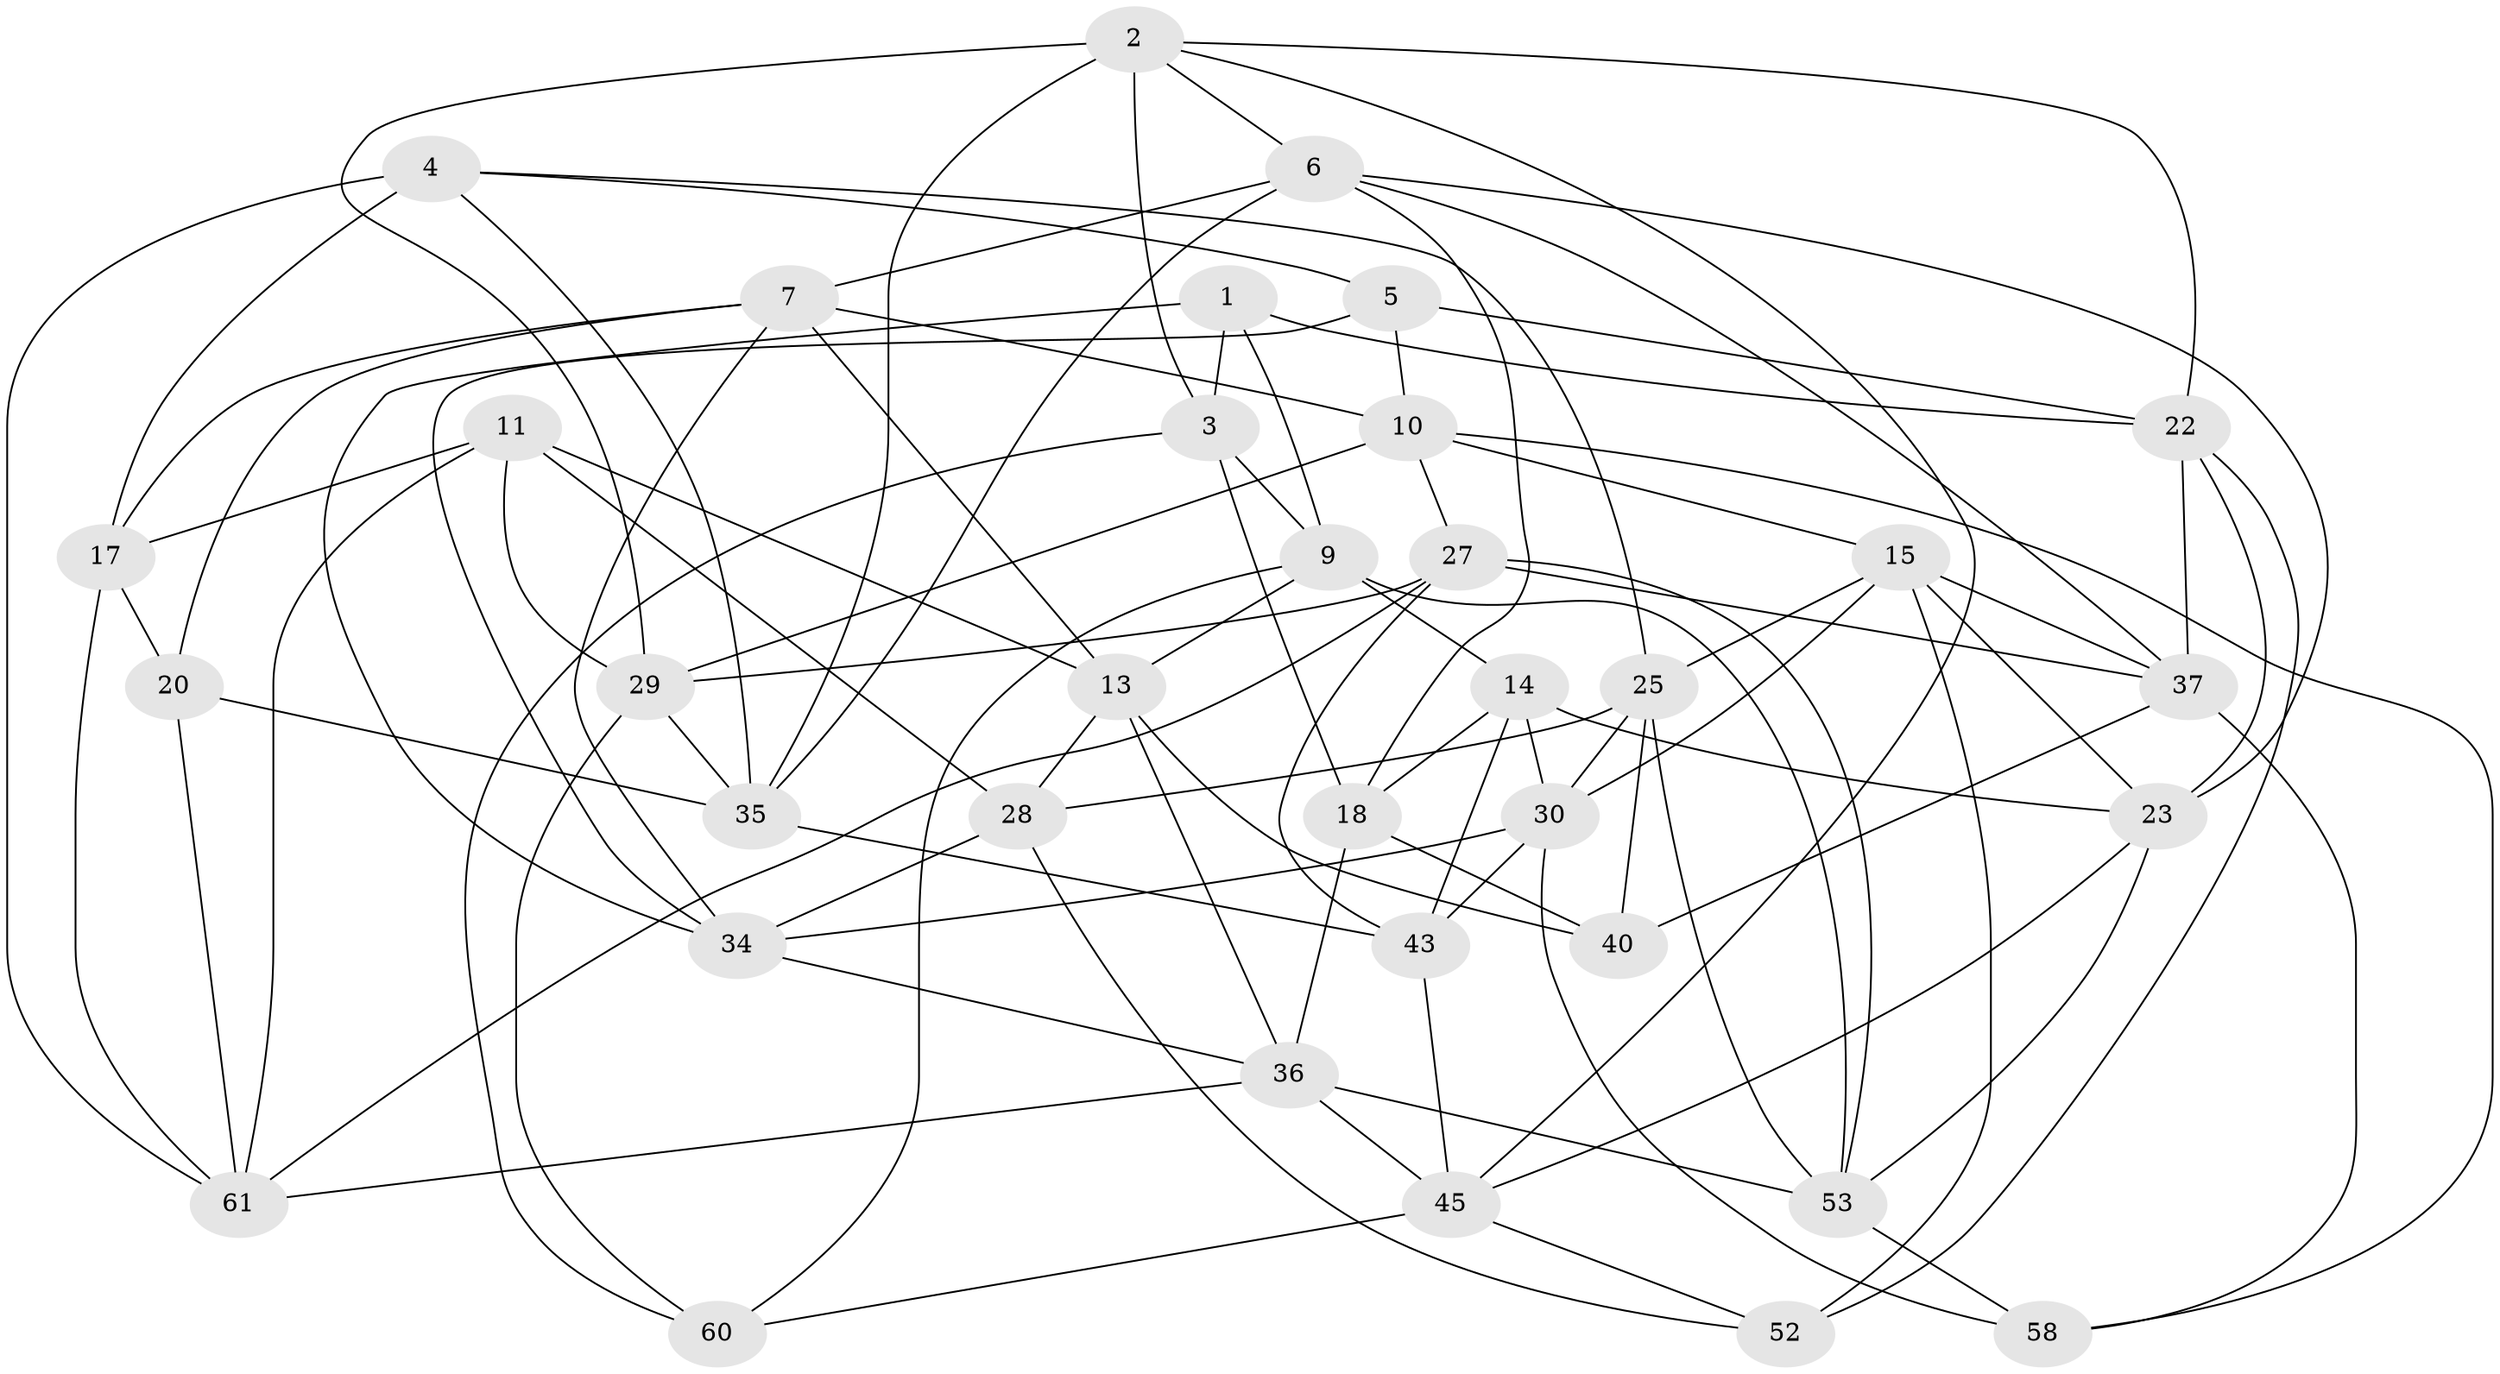 // Generated by graph-tools (version 1.1) at 2025/52/02/27/25 19:52:34]
// undirected, 35 vertices, 94 edges
graph export_dot {
graph [start="1"]
  node [color=gray90,style=filled];
  1;
  2 [super="+8"];
  3 [super="+56"];
  4 [super="+12"];
  5;
  6 [super="+19"];
  7 [super="+21"];
  9 [super="+50"];
  10 [super="+59"];
  11 [super="+47"];
  13 [super="+38"];
  14 [super="+24"];
  15 [super="+16"];
  17 [super="+41"];
  18 [super="+54"];
  20;
  22 [super="+33"];
  23 [super="+44"];
  25 [super="+26"];
  27 [super="+31"];
  28 [super="+39"];
  29 [super="+55"];
  30 [super="+32"];
  34 [super="+46"];
  35 [super="+51"];
  36 [super="+42"];
  37 [super="+57"];
  40;
  43 [super="+49"];
  45 [super="+48"];
  52;
  53 [super="+63"];
  58;
  60;
  61 [super="+62"];
  1 -- 22;
  1 -- 3;
  1 -- 34;
  1 -- 9;
  2 -- 35;
  2 -- 3;
  2 -- 6;
  2 -- 29;
  2 -- 22;
  2 -- 45;
  3 -- 18 [weight=2];
  3 -- 9;
  3 -- 60;
  4 -- 35;
  4 -- 25;
  4 -- 61;
  4 -- 17 [weight=2];
  4 -- 5;
  5 -- 34;
  5 -- 10;
  5 -- 22;
  6 -- 37;
  6 -- 7;
  6 -- 23;
  6 -- 18;
  6 -- 35;
  7 -- 20;
  7 -- 10;
  7 -- 17;
  7 -- 34;
  7 -- 13;
  9 -- 60;
  9 -- 14;
  9 -- 53;
  9 -- 13;
  10 -- 58;
  10 -- 29;
  10 -- 15;
  10 -- 27;
  11 -- 61;
  11 -- 28 [weight=2];
  11 -- 17;
  11 -- 13;
  11 -- 29;
  13 -- 40;
  13 -- 28;
  13 -- 36;
  14 -- 30;
  14 -- 18;
  14 -- 43 [weight=2];
  14 -- 23;
  15 -- 52;
  15 -- 30;
  15 -- 25;
  15 -- 23;
  15 -- 37;
  17 -- 20;
  17 -- 61;
  18 -- 36;
  18 -- 40;
  20 -- 35;
  20 -- 61;
  22 -- 23;
  22 -- 52;
  22 -- 37;
  23 -- 53;
  23 -- 45;
  25 -- 40;
  25 -- 53;
  25 -- 28;
  25 -- 30;
  27 -- 53;
  27 -- 29;
  27 -- 43;
  27 -- 37;
  27 -- 61;
  28 -- 52;
  28 -- 34;
  29 -- 60;
  29 -- 35;
  30 -- 34;
  30 -- 58;
  30 -- 43;
  34 -- 36;
  35 -- 43;
  36 -- 45;
  36 -- 53;
  36 -- 61;
  37 -- 40;
  37 -- 58;
  43 -- 45;
  45 -- 60;
  45 -- 52;
  53 -- 58;
}
